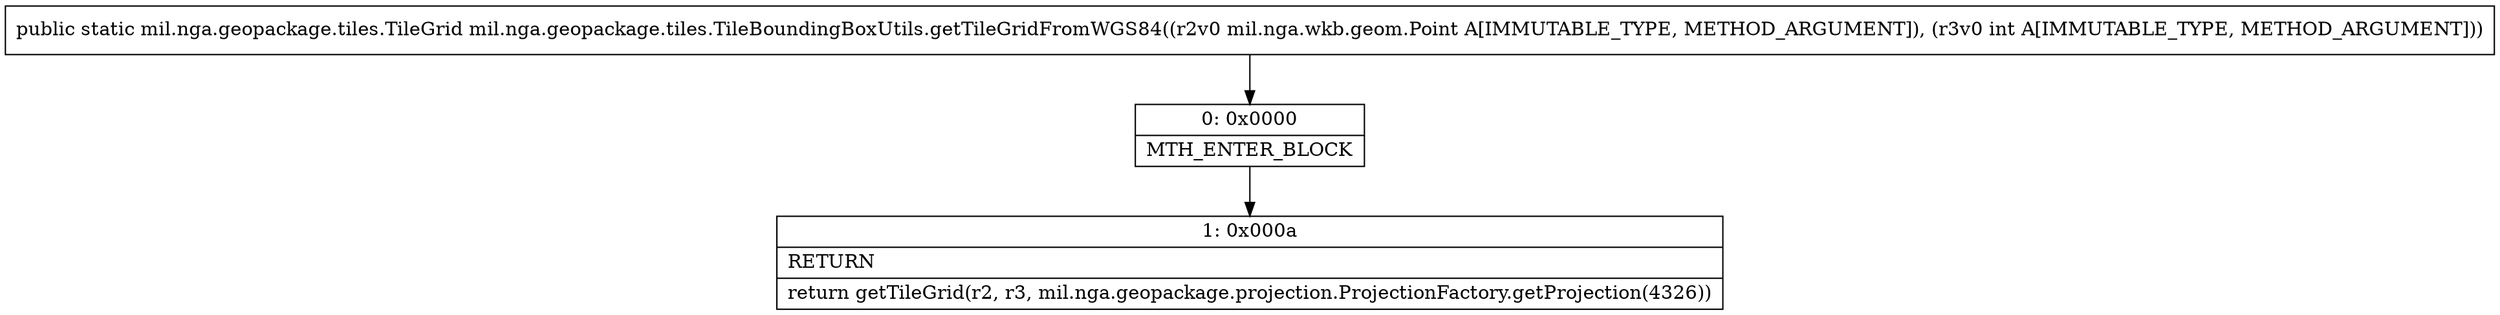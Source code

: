 digraph "CFG formil.nga.geopackage.tiles.TileBoundingBoxUtils.getTileGridFromWGS84(Lmil\/nga\/wkb\/geom\/Point;I)Lmil\/nga\/geopackage\/tiles\/TileGrid;" {
Node_0 [shape=record,label="{0\:\ 0x0000|MTH_ENTER_BLOCK\l}"];
Node_1 [shape=record,label="{1\:\ 0x000a|RETURN\l|return getTileGrid(r2, r3, mil.nga.geopackage.projection.ProjectionFactory.getProjection(4326))\l}"];
MethodNode[shape=record,label="{public static mil.nga.geopackage.tiles.TileGrid mil.nga.geopackage.tiles.TileBoundingBoxUtils.getTileGridFromWGS84((r2v0 mil.nga.wkb.geom.Point A[IMMUTABLE_TYPE, METHOD_ARGUMENT]), (r3v0 int A[IMMUTABLE_TYPE, METHOD_ARGUMENT])) }"];
MethodNode -> Node_0;
Node_0 -> Node_1;
}

